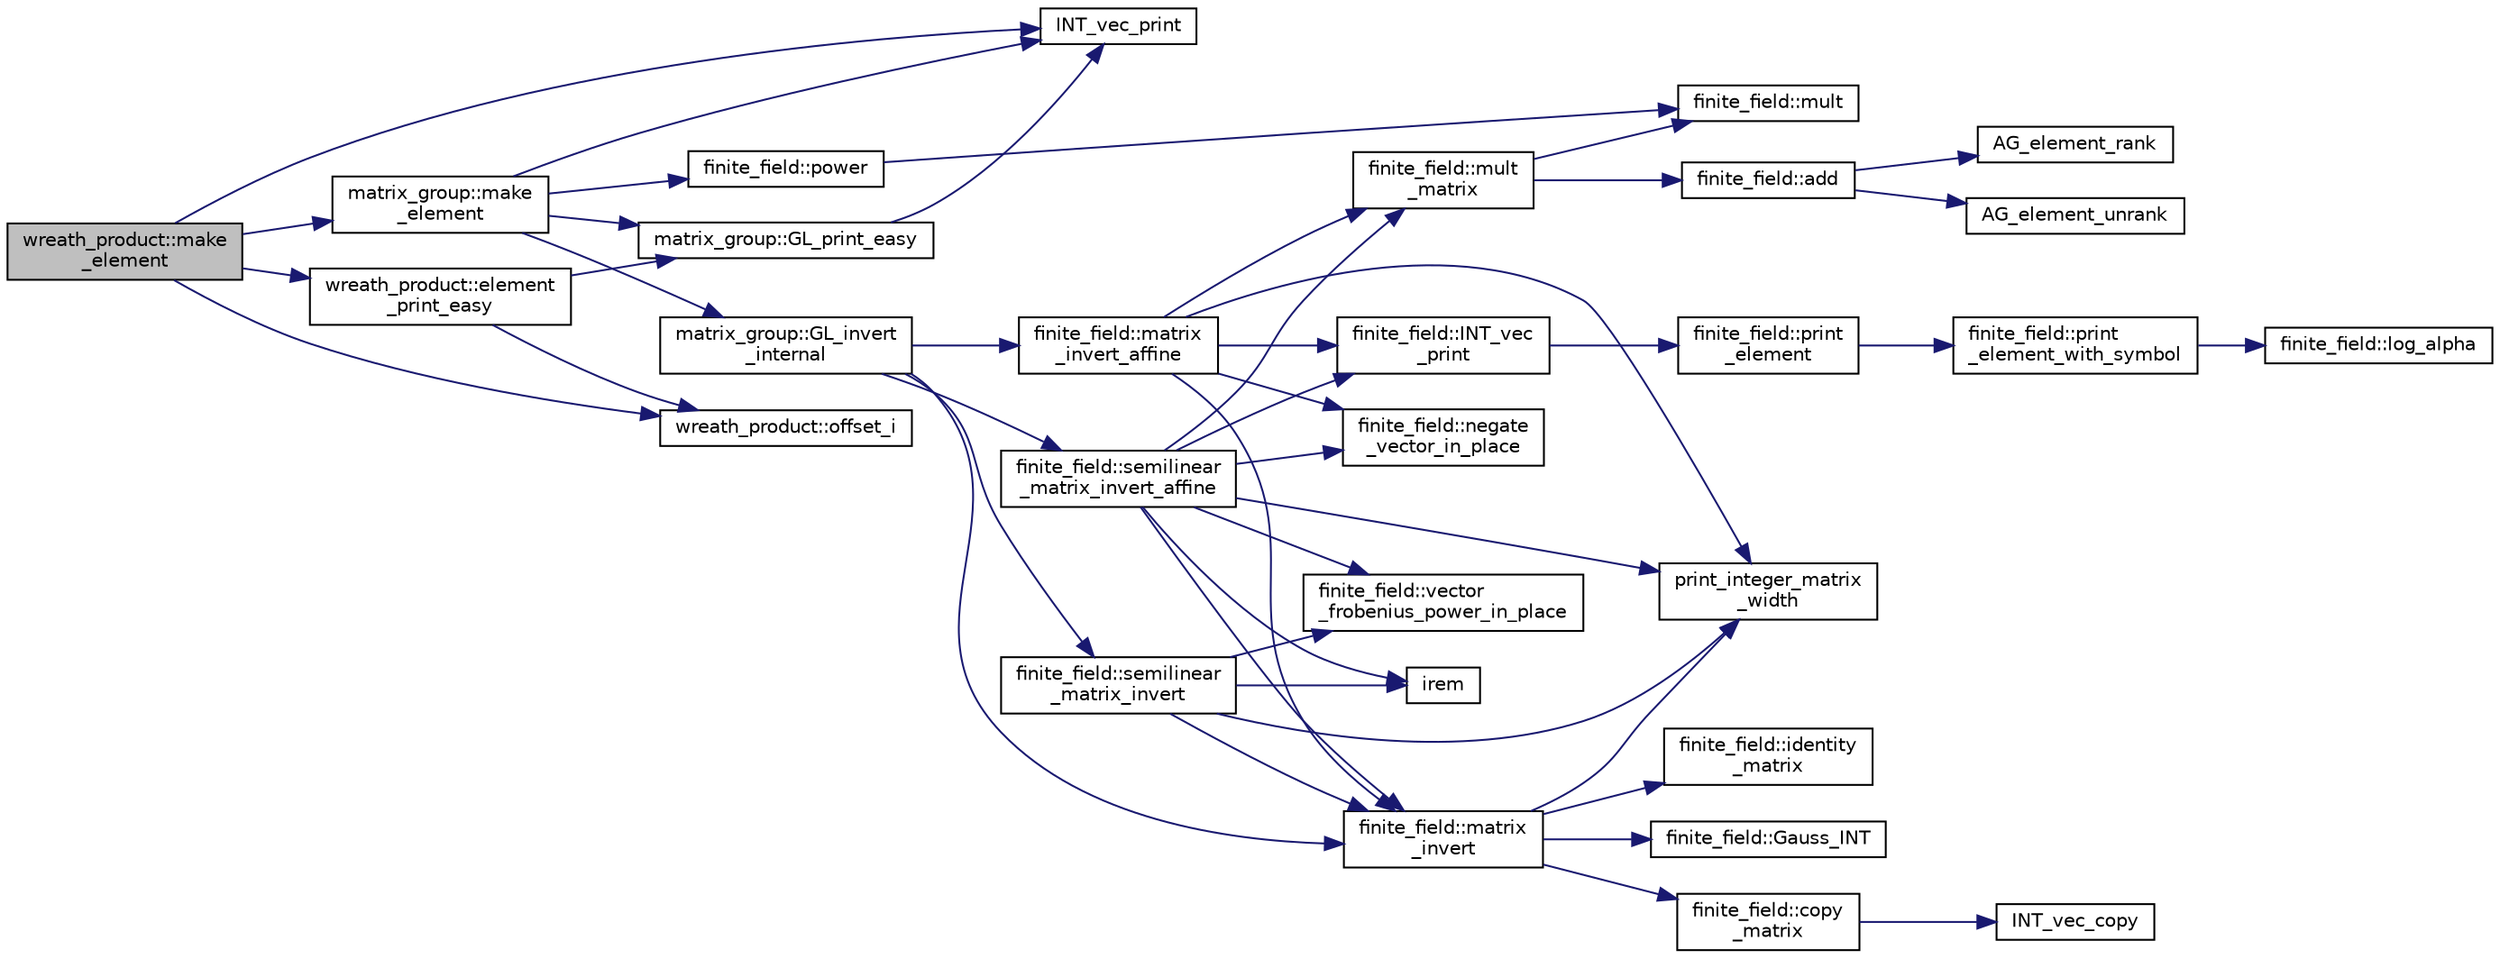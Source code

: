 digraph "wreath_product::make_element"
{
  edge [fontname="Helvetica",fontsize="10",labelfontname="Helvetica",labelfontsize="10"];
  node [fontname="Helvetica",fontsize="10",shape=record];
  rankdir="LR";
  Node522 [label="wreath_product::make\l_element",height=0.2,width=0.4,color="black", fillcolor="grey75", style="filled", fontcolor="black"];
  Node522 -> Node523 [color="midnightblue",fontsize="10",style="solid",fontname="Helvetica"];
  Node523 [label="INT_vec_print",height=0.2,width=0.4,color="black", fillcolor="white", style="filled",URL="$df/dbf/sajeeb_8_c.html#a79a5901af0b47dd0d694109543c027fe"];
  Node522 -> Node524 [color="midnightblue",fontsize="10",style="solid",fontname="Helvetica"];
  Node524 [label="matrix_group::make\l_element",height=0.2,width=0.4,color="black", fillcolor="white", style="filled",URL="$d3/ded/classmatrix__group.html#adf67c0031ec58afbbc545e65a1cf6845"];
  Node524 -> Node523 [color="midnightblue",fontsize="10",style="solid",fontname="Helvetica"];
  Node524 -> Node525 [color="midnightblue",fontsize="10",style="solid",fontname="Helvetica"];
  Node525 [label="finite_field::power",height=0.2,width=0.4,color="black", fillcolor="white", style="filled",URL="$df/d5a/classfinite__field.html#a0437871b8f775f0b2d589188d9ad7e61"];
  Node525 -> Node526 [color="midnightblue",fontsize="10",style="solid",fontname="Helvetica"];
  Node526 [label="finite_field::mult",height=0.2,width=0.4,color="black", fillcolor="white", style="filled",URL="$df/d5a/classfinite__field.html#a24fb5917aa6d4d656fd855b7f44a13b0"];
  Node524 -> Node527 [color="midnightblue",fontsize="10",style="solid",fontname="Helvetica"];
  Node527 [label="matrix_group::GL_invert\l_internal",height=0.2,width=0.4,color="black", fillcolor="white", style="filled",URL="$d3/ded/classmatrix__group.html#ab2b9f8046dee535722e07a92ec3ab0b6"];
  Node527 -> Node528 [color="midnightblue",fontsize="10",style="solid",fontname="Helvetica"];
  Node528 [label="finite_field::semilinear\l_matrix_invert",height=0.2,width=0.4,color="black", fillcolor="white", style="filled",URL="$df/d5a/classfinite__field.html#a940fec6a9c31b10eed2e8d37c5472d93"];
  Node528 -> Node529 [color="midnightblue",fontsize="10",style="solid",fontname="Helvetica"];
  Node529 [label="print_integer_matrix\l_width",height=0.2,width=0.4,color="black", fillcolor="white", style="filled",URL="$d5/db4/io__and__os_8h.html#aa78f3e73fc2179251bd15adbcc31573f"];
  Node528 -> Node530 [color="midnightblue",fontsize="10",style="solid",fontname="Helvetica"];
  Node530 [label="finite_field::matrix\l_invert",height=0.2,width=0.4,color="black", fillcolor="white", style="filled",URL="$df/d5a/classfinite__field.html#a4c017c0edc20fefef3da0db4ef4248f7"];
  Node530 -> Node529 [color="midnightblue",fontsize="10",style="solid",fontname="Helvetica"];
  Node530 -> Node531 [color="midnightblue",fontsize="10",style="solid",fontname="Helvetica"];
  Node531 [label="finite_field::copy\l_matrix",height=0.2,width=0.4,color="black", fillcolor="white", style="filled",URL="$df/d5a/classfinite__field.html#a2bfe6d4feabc4f27d253c7702ef9b8cb"];
  Node531 -> Node532 [color="midnightblue",fontsize="10",style="solid",fontname="Helvetica"];
  Node532 [label="INT_vec_copy",height=0.2,width=0.4,color="black", fillcolor="white", style="filled",URL="$df/dbf/sajeeb_8_c.html#ac2d875e27e009af6ec04d17254d11075"];
  Node530 -> Node533 [color="midnightblue",fontsize="10",style="solid",fontname="Helvetica"];
  Node533 [label="finite_field::identity\l_matrix",height=0.2,width=0.4,color="black", fillcolor="white", style="filled",URL="$df/d5a/classfinite__field.html#a4688997f80b8721560bccec986c23413"];
  Node530 -> Node534 [color="midnightblue",fontsize="10",style="solid",fontname="Helvetica"];
  Node534 [label="finite_field::Gauss_INT",height=0.2,width=0.4,color="black", fillcolor="white", style="filled",URL="$df/d5a/classfinite__field.html#adb676d2e80341b53751326e3a58beb11"];
  Node528 -> Node535 [color="midnightblue",fontsize="10",style="solid",fontname="Helvetica"];
  Node535 [label="finite_field::vector\l_frobenius_power_in_place",height=0.2,width=0.4,color="black", fillcolor="white", style="filled",URL="$df/d5a/classfinite__field.html#ab56074024300775d943c7943d845df91"];
  Node528 -> Node536 [color="midnightblue",fontsize="10",style="solid",fontname="Helvetica"];
  Node536 [label="irem",height=0.2,width=0.4,color="black", fillcolor="white", style="filled",URL="$de/dc5/algebra__and__number__theory_8h.html#ae753505dbf1e3a9adaaf2f0893dd8c6c"];
  Node527 -> Node530 [color="midnightblue",fontsize="10",style="solid",fontname="Helvetica"];
  Node527 -> Node537 [color="midnightblue",fontsize="10",style="solid",fontname="Helvetica"];
  Node537 [label="finite_field::semilinear\l_matrix_invert_affine",height=0.2,width=0.4,color="black", fillcolor="white", style="filled",URL="$df/d5a/classfinite__field.html#a23db70e745bf22d230da684440e1fc59"];
  Node537 -> Node529 [color="midnightblue",fontsize="10",style="solid",fontname="Helvetica"];
  Node537 -> Node538 [color="midnightblue",fontsize="10",style="solid",fontname="Helvetica"];
  Node538 [label="finite_field::INT_vec\l_print",height=0.2,width=0.4,color="black", fillcolor="white", style="filled",URL="$df/d5a/classfinite__field.html#a9c33a61dedc197e37b014b6f8dc07f06"];
  Node538 -> Node539 [color="midnightblue",fontsize="10",style="solid",fontname="Helvetica"];
  Node539 [label="finite_field::print\l_element",height=0.2,width=0.4,color="black", fillcolor="white", style="filled",URL="$df/d5a/classfinite__field.html#ab7d1f59c043d7696b8b47c92d0fedad5"];
  Node539 -> Node540 [color="midnightblue",fontsize="10",style="solid",fontname="Helvetica"];
  Node540 [label="finite_field::print\l_element_with_symbol",height=0.2,width=0.4,color="black", fillcolor="white", style="filled",URL="$df/d5a/classfinite__field.html#aa0180c961aa4a0a8934cb4dc82e38a4d"];
  Node540 -> Node541 [color="midnightblue",fontsize="10",style="solid",fontname="Helvetica"];
  Node541 [label="finite_field::log_alpha",height=0.2,width=0.4,color="black", fillcolor="white", style="filled",URL="$df/d5a/classfinite__field.html#a446a83ae0d281ddf44215626f0097305"];
  Node537 -> Node530 [color="midnightblue",fontsize="10",style="solid",fontname="Helvetica"];
  Node537 -> Node536 [color="midnightblue",fontsize="10",style="solid",fontname="Helvetica"];
  Node537 -> Node535 [color="midnightblue",fontsize="10",style="solid",fontname="Helvetica"];
  Node537 -> Node542 [color="midnightblue",fontsize="10",style="solid",fontname="Helvetica"];
  Node542 [label="finite_field::mult\l_matrix",height=0.2,width=0.4,color="black", fillcolor="white", style="filled",URL="$df/d5a/classfinite__field.html#a48517f15dfd7b21c37e0975855f1ada2"];
  Node542 -> Node543 [color="midnightblue",fontsize="10",style="solid",fontname="Helvetica"];
  Node543 [label="finite_field::add",height=0.2,width=0.4,color="black", fillcolor="white", style="filled",URL="$df/d5a/classfinite__field.html#a8f12328a27500f3c7be0c849ebbc9d14"];
  Node543 -> Node544 [color="midnightblue",fontsize="10",style="solid",fontname="Helvetica"];
  Node544 [label="AG_element_unrank",height=0.2,width=0.4,color="black", fillcolor="white", style="filled",URL="$d4/d67/geometry_8h.html#a4a33b86c87b2879b97cfa1327abe2885"];
  Node543 -> Node545 [color="midnightblue",fontsize="10",style="solid",fontname="Helvetica"];
  Node545 [label="AG_element_rank",height=0.2,width=0.4,color="black", fillcolor="white", style="filled",URL="$d4/d67/geometry_8h.html#ab2ac908d07dd8038fd996e26bdc75c17"];
  Node542 -> Node526 [color="midnightblue",fontsize="10",style="solid",fontname="Helvetica"];
  Node537 -> Node546 [color="midnightblue",fontsize="10",style="solid",fontname="Helvetica"];
  Node546 [label="finite_field::negate\l_vector_in_place",height=0.2,width=0.4,color="black", fillcolor="white", style="filled",URL="$df/d5a/classfinite__field.html#ad6a305338cfff6d22353ac03c5cd5e03"];
  Node527 -> Node547 [color="midnightblue",fontsize="10",style="solid",fontname="Helvetica"];
  Node547 [label="finite_field::matrix\l_invert_affine",height=0.2,width=0.4,color="black", fillcolor="white", style="filled",URL="$df/d5a/classfinite__field.html#a716c202ca9fcee1911e330f4a5bdba38"];
  Node547 -> Node529 [color="midnightblue",fontsize="10",style="solid",fontname="Helvetica"];
  Node547 -> Node538 [color="midnightblue",fontsize="10",style="solid",fontname="Helvetica"];
  Node547 -> Node530 [color="midnightblue",fontsize="10",style="solid",fontname="Helvetica"];
  Node547 -> Node542 [color="midnightblue",fontsize="10",style="solid",fontname="Helvetica"];
  Node547 -> Node546 [color="midnightblue",fontsize="10",style="solid",fontname="Helvetica"];
  Node524 -> Node548 [color="midnightblue",fontsize="10",style="solid",fontname="Helvetica"];
  Node548 [label="matrix_group::GL_print_easy",height=0.2,width=0.4,color="black", fillcolor="white", style="filled",URL="$d3/ded/classmatrix__group.html#a3e6f5c276210e8132523150fad82c57e"];
  Node548 -> Node523 [color="midnightblue",fontsize="10",style="solid",fontname="Helvetica"];
  Node522 -> Node549 [color="midnightblue",fontsize="10",style="solid",fontname="Helvetica"];
  Node549 [label="wreath_product::offset_i",height=0.2,width=0.4,color="black", fillcolor="white", style="filled",URL="$d8/dfa/classwreath__product.html#a081d6eed767bdd84bc74e555815641c6"];
  Node522 -> Node550 [color="midnightblue",fontsize="10",style="solid",fontname="Helvetica"];
  Node550 [label="wreath_product::element\l_print_easy",height=0.2,width=0.4,color="black", fillcolor="white", style="filled",URL="$d8/dfa/classwreath__product.html#aa1e82da5d4c019c0756b8ebf417ee9dc"];
  Node550 -> Node548 [color="midnightblue",fontsize="10",style="solid",fontname="Helvetica"];
  Node550 -> Node549 [color="midnightblue",fontsize="10",style="solid",fontname="Helvetica"];
}
